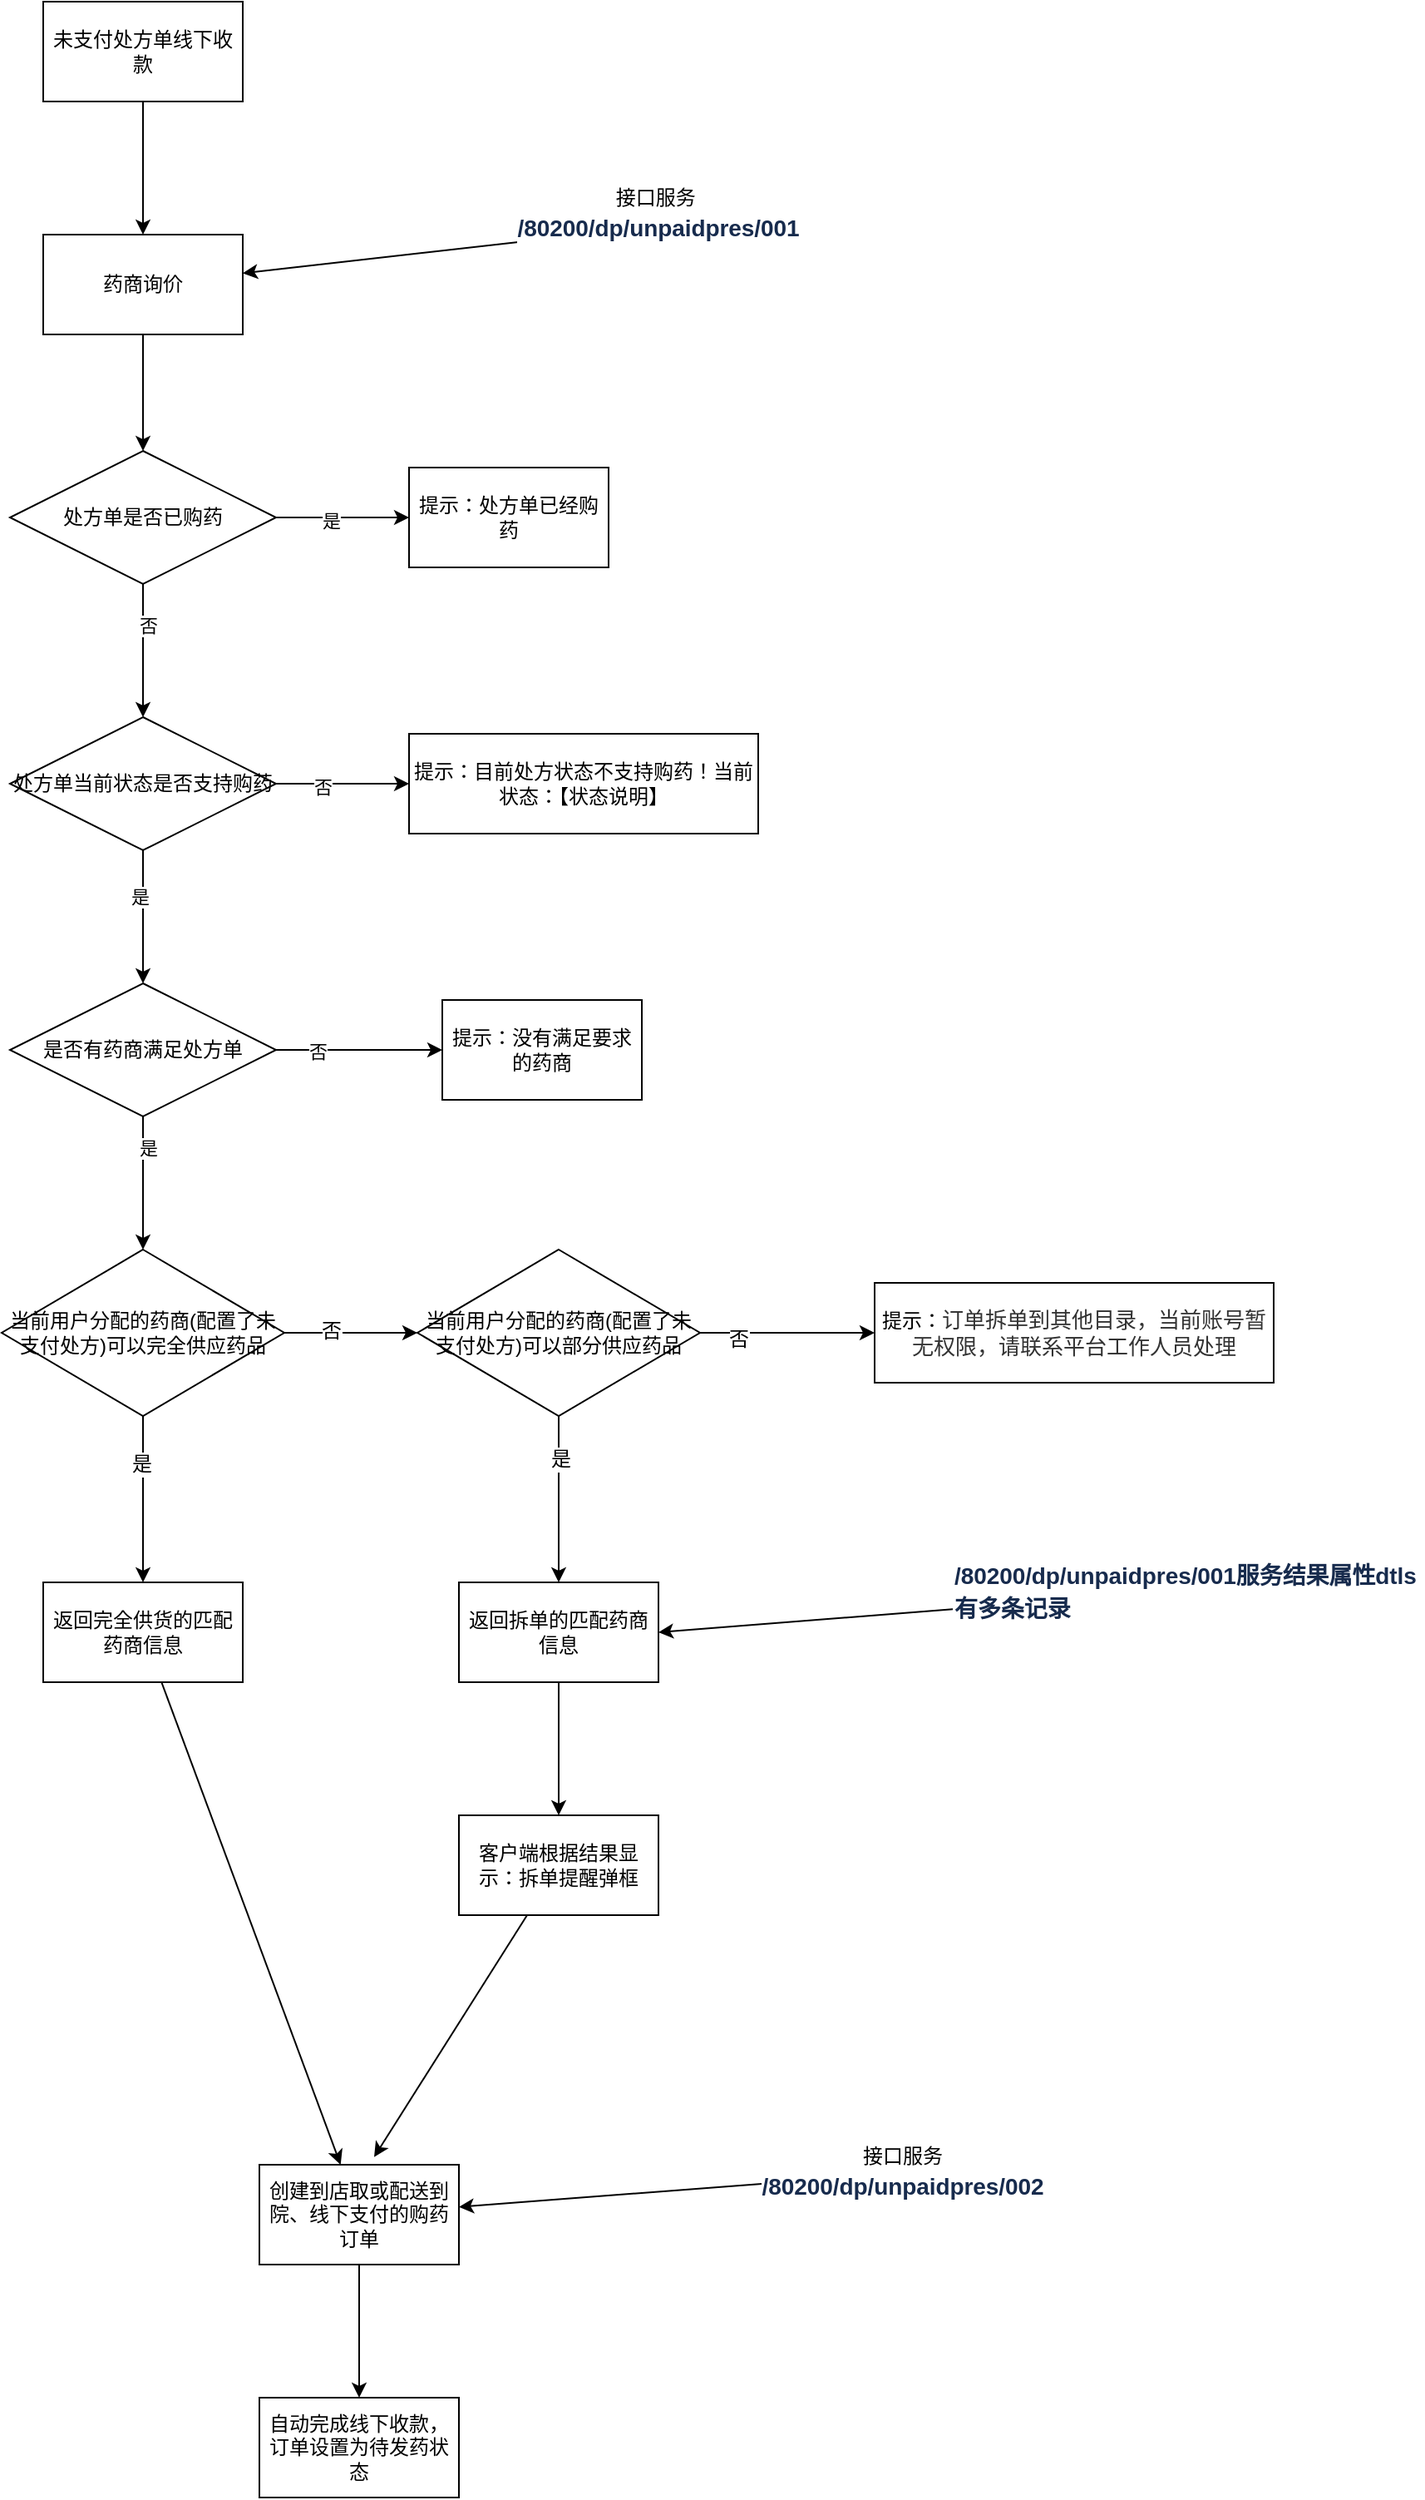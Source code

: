 <mxfile version="18.0.1" type="github">
  <diagram id="U5X_wY7UuPWPyUgZNVQk" name="Page-1">
    <mxGraphModel dx="1422" dy="873" grid="1" gridSize="10" guides="1" tooltips="1" connect="1" arrows="1" fold="1" page="1" pageScale="1" pageWidth="827" pageHeight="1169" math="0" shadow="0">
      <root>
        <mxCell id="0" />
        <mxCell id="1" parent="0" />
        <mxCell id="5" value="" style="edgeStyle=none;html=1;" parent="1" source="2" target="4" edge="1">
          <mxGeometry relative="1" as="geometry" />
        </mxCell>
        <mxCell id="2" value="未支付处方单线下收款" style="rounded=0;whiteSpace=wrap;html=1;" parent="1" vertex="1">
          <mxGeometry x="220" y="110" width="120" height="60" as="geometry" />
        </mxCell>
        <mxCell id="6" value="" style="edgeStyle=none;html=1;fontSize=12;" parent="1" source="3" target="4" edge="1">
          <mxGeometry relative="1" as="geometry" />
        </mxCell>
        <mxCell id="3" value="接口服务&amp;nbsp;&lt;h4 id=&quot;id-3、线下收款药商询价/dp/unpaidpres/001-/r/{yunId}/80200/dp/unpaidpres/001&quot; style=&quot;margin: 0px ; padding: 0px ; color: rgb(23 , 43 , 77) ; font-size: 14px ; line-height: 1.429 ; letter-spacing: -0.003em ; font-family: , &amp;#34;blinkmacsystemfont&amp;#34; , &amp;#34;segoe ui&amp;#34; , &amp;#34;roboto&amp;#34; , &amp;#34;oxygen&amp;#34; , &amp;#34;ubuntu&amp;#34; , &amp;#34;fira sans&amp;#34; , &amp;#34;droid sans&amp;#34; , &amp;#34;helvetica neue&amp;#34; , sans-serif ; text-align: left ; background-color: rgb(255 , 255 , 255)&quot;&gt;&lt;strong&gt;/80200/dp/unpaidpres/001&lt;/strong&gt;&lt;/h4&gt;&lt;div&gt;&lt;strong&gt;&lt;br&gt;&lt;/strong&gt;&lt;/div&gt;" style="text;html=1;strokeColor=none;fillColor=none;align=center;verticalAlign=middle;whiteSpace=wrap;rounded=0;" parent="1" vertex="1">
          <mxGeometry x="560" y="230" width="60" height="30" as="geometry" />
        </mxCell>
        <mxCell id="8" value="" style="edgeStyle=none;html=1;" parent="1" source="4" target="7" edge="1">
          <mxGeometry relative="1" as="geometry" />
        </mxCell>
        <mxCell id="4" value="药商询价" style="whiteSpace=wrap;html=1;rounded=0;" parent="1" vertex="1">
          <mxGeometry x="220" y="250" width="120" height="60" as="geometry" />
        </mxCell>
        <mxCell id="10" value="" style="edgeStyle=none;html=1;" parent="1" source="7" target="9" edge="1">
          <mxGeometry relative="1" as="geometry" />
        </mxCell>
        <mxCell id="11" value="是" style="edgeLabel;html=1;align=center;verticalAlign=middle;resizable=0;points=[];" parent="10" vertex="1" connectable="0">
          <mxGeometry x="-0.183" y="-2" relative="1" as="geometry">
            <mxPoint as="offset" />
          </mxGeometry>
        </mxCell>
        <mxCell id="13" value="" style="edgeStyle=none;html=1;" parent="1" source="7" target="12" edge="1">
          <mxGeometry relative="1" as="geometry" />
        </mxCell>
        <mxCell id="14" value="否&lt;br&gt;" style="edgeLabel;html=1;align=center;verticalAlign=middle;resizable=0;points=[];" parent="13" vertex="1" connectable="0">
          <mxGeometry x="-0.375" y="3" relative="1" as="geometry">
            <mxPoint as="offset" />
          </mxGeometry>
        </mxCell>
        <mxCell id="7" value="处方单是否已购药" style="rhombus;whiteSpace=wrap;html=1;rounded=0;" parent="1" vertex="1">
          <mxGeometry x="200" y="380" width="160" height="80" as="geometry" />
        </mxCell>
        <mxCell id="9" value="提示：处方单已经购药" style="whiteSpace=wrap;html=1;rounded=0;" parent="1" vertex="1">
          <mxGeometry x="440" y="390" width="120" height="60" as="geometry" />
        </mxCell>
        <mxCell id="16" value="" style="edgeStyle=none;html=1;" parent="1" source="12" target="15" edge="1">
          <mxGeometry relative="1" as="geometry" />
        </mxCell>
        <mxCell id="17" value="否" style="edgeLabel;html=1;align=center;verticalAlign=middle;resizable=0;points=[];" parent="16" vertex="1" connectable="0">
          <mxGeometry x="-0.3" y="-2" relative="1" as="geometry">
            <mxPoint as="offset" />
          </mxGeometry>
        </mxCell>
        <mxCell id="19" value="" style="edgeStyle=none;html=1;" parent="1" source="12" target="18" edge="1">
          <mxGeometry relative="1" as="geometry" />
        </mxCell>
        <mxCell id="20" value="是" style="edgeLabel;html=1;align=center;verticalAlign=middle;resizable=0;points=[];" parent="19" vertex="1" connectable="0">
          <mxGeometry x="-0.31" y="-2" relative="1" as="geometry">
            <mxPoint as="offset" />
          </mxGeometry>
        </mxCell>
        <mxCell id="12" value="处方单当前状态是否支持购药" style="rhombus;whiteSpace=wrap;html=1;rounded=0;" parent="1" vertex="1">
          <mxGeometry x="200" y="540" width="160" height="80" as="geometry" />
        </mxCell>
        <mxCell id="15" value="提示：目前处方状态不支持购药！当前状态：【状态说明】" style="whiteSpace=wrap;html=1;rounded=0;" parent="1" vertex="1">
          <mxGeometry x="440" y="550" width="210" height="60" as="geometry" />
        </mxCell>
        <mxCell id="22" value="" style="edgeStyle=none;html=1;" parent="1" source="18" target="21" edge="1">
          <mxGeometry relative="1" as="geometry" />
        </mxCell>
        <mxCell id="23" value="否" style="edgeLabel;html=1;align=center;verticalAlign=middle;resizable=0;points=[];" parent="22" vertex="1" connectable="0">
          <mxGeometry x="-0.5" y="-1" relative="1" as="geometry">
            <mxPoint as="offset" />
          </mxGeometry>
        </mxCell>
        <mxCell id="25" value="" style="edgeStyle=none;html=1;" parent="1" source="18" target="24" edge="1">
          <mxGeometry relative="1" as="geometry" />
        </mxCell>
        <mxCell id="26" value="是" style="edgeLabel;html=1;align=center;verticalAlign=middle;resizable=0;points=[];" parent="25" vertex="1" connectable="0">
          <mxGeometry x="-0.535" y="3" relative="1" as="geometry">
            <mxPoint as="offset" />
          </mxGeometry>
        </mxCell>
        <mxCell id="18" value="是否有药商满足处方单" style="rhombus;whiteSpace=wrap;html=1;rounded=0;" parent="1" vertex="1">
          <mxGeometry x="200" y="700" width="160" height="80" as="geometry" />
        </mxCell>
        <mxCell id="21" value="提示：没有满足要求的药商" style="whiteSpace=wrap;html=1;rounded=0;" parent="1" vertex="1">
          <mxGeometry x="460" y="710" width="120" height="60" as="geometry" />
        </mxCell>
        <mxCell id="28" value="" style="edgeStyle=none;html=1;fontSize=12;" parent="1" source="24" target="27" edge="1">
          <mxGeometry relative="1" as="geometry" />
        </mxCell>
        <mxCell id="29" value="否" style="edgeLabel;html=1;align=center;verticalAlign=middle;resizable=0;points=[];fontSize=12;" parent="28" vertex="1" connectable="0">
          <mxGeometry x="-0.3" y="1" relative="1" as="geometry">
            <mxPoint as="offset" />
          </mxGeometry>
        </mxCell>
        <mxCell id="37" value="" style="edgeStyle=none;html=1;fontSize=12;" parent="1" source="24" target="36" edge="1">
          <mxGeometry relative="1" as="geometry" />
        </mxCell>
        <mxCell id="38" value="是" style="edgeLabel;html=1;align=center;verticalAlign=middle;resizable=0;points=[];fontSize=12;" parent="37" vertex="1" connectable="0">
          <mxGeometry x="-0.416" y="-1" relative="1" as="geometry">
            <mxPoint as="offset" />
          </mxGeometry>
        </mxCell>
        <mxCell id="24" value="当前用户分配的药商(配置了未支付处方)可以完全供应药品" style="rhombus;whiteSpace=wrap;html=1;rounded=0;" parent="1" vertex="1">
          <mxGeometry x="195" y="860" width="170" height="100" as="geometry" />
        </mxCell>
        <mxCell id="34" value="" style="edgeStyle=none;html=1;fontSize=12;" parent="1" source="27" target="33" edge="1">
          <mxGeometry relative="1" as="geometry" />
        </mxCell>
        <mxCell id="35" value="否" style="edgeLabel;html=1;align=center;verticalAlign=middle;resizable=0;points=[];fontSize=12;" parent="34" vertex="1" connectable="0">
          <mxGeometry x="-0.562" y="-4" relative="1" as="geometry">
            <mxPoint as="offset" />
          </mxGeometry>
        </mxCell>
        <mxCell id="40" value="" style="edgeStyle=none;html=1;fontSize=12;" parent="1" source="27" target="39" edge="1">
          <mxGeometry relative="1" as="geometry" />
        </mxCell>
        <mxCell id="41" value="是" style="edgeLabel;html=1;align=center;verticalAlign=middle;resizable=0;points=[];fontSize=12;" parent="40" vertex="1" connectable="0">
          <mxGeometry x="-0.476" y="1" relative="1" as="geometry">
            <mxPoint as="offset" />
          </mxGeometry>
        </mxCell>
        <mxCell id="27" value="当前用户分配的药商(配置了未支付处方)可以部分供应药品" style="rhombus;whiteSpace=wrap;html=1;rounded=0;" parent="1" vertex="1">
          <mxGeometry x="445" y="860" width="170" height="100" as="geometry" />
        </mxCell>
        <mxCell id="33" value="&lt;span style=&quot;background-color: rgb(255 , 255 , 255)&quot;&gt;提示：&lt;span style=&quot;color: rgb(51 , 51 , 51) ; font-size: 13px&quot;&gt;订单拆单到其他目录，当前账号暂无权限，请联系平台工作人员&lt;/span&gt;&lt;span style=&quot;color: rgb(51 , 51 , 51) ; font-size: 13px&quot;&gt;处理&lt;/span&gt;&lt;/span&gt;" style="whiteSpace=wrap;html=1;rounded=0;" parent="1" vertex="1">
          <mxGeometry x="720" y="880" width="240" height="60" as="geometry" />
        </mxCell>
        <mxCell id="48" value="" style="edgeStyle=none;html=1;fontSize=12;" parent="1" source="36" target="47" edge="1">
          <mxGeometry relative="1" as="geometry" />
        </mxCell>
        <mxCell id="36" value="返回完全供货的匹配药商信息" style="whiteSpace=wrap;html=1;rounded=0;" parent="1" vertex="1">
          <mxGeometry x="220" y="1060" width="120" height="60" as="geometry" />
        </mxCell>
        <mxCell id="45" value="" style="edgeStyle=none;html=1;fontSize=12;" parent="1" source="39" target="44" edge="1">
          <mxGeometry relative="1" as="geometry" />
        </mxCell>
        <mxCell id="39" value="返回拆单的匹配药商信息" style="whiteSpace=wrap;html=1;rounded=0;" parent="1" vertex="1">
          <mxGeometry x="470" y="1060" width="120" height="60" as="geometry" />
        </mxCell>
        <mxCell id="43" style="edgeStyle=none;html=1;entryX=1;entryY=0.5;entryDx=0;entryDy=0;fontSize=12;" parent="1" source="42" target="39" edge="1">
          <mxGeometry relative="1" as="geometry" />
        </mxCell>
        <mxCell id="42" value="&lt;h4 id=&quot;id-3、线下收款药商询价/dp/unpaidpres/001-/r/{yunId}/80200/dp/unpaidpres/001&quot; style=&quot;margin: 0px ; padding: 0px ; color: rgb(23 , 43 , 77) ; font-size: 14px ; line-height: 1.429 ; letter-spacing: -0.003em ; text-align: left ; background-color: rgb(255 , 255 , 255)&quot;&gt;&lt;strong&gt;/80200/dp/unpaidpres/001服务结果属性dtls有多条记录&lt;/strong&gt;&lt;/h4&gt;" style="text;html=1;strokeColor=none;fillColor=none;align=center;verticalAlign=middle;whiteSpace=wrap;rounded=0;fontSize=12;" parent="1" vertex="1">
          <mxGeometry x="767" y="1030" width="283" height="70" as="geometry" />
        </mxCell>
        <mxCell id="49" style="edgeStyle=none;html=1;entryX=0.575;entryY=-0.077;entryDx=0;entryDy=0;entryPerimeter=0;fontSize=12;" parent="1" source="44" target="47" edge="1">
          <mxGeometry relative="1" as="geometry" />
        </mxCell>
        <mxCell id="44" value="客户端根据结果显示：拆单提醒弹框" style="whiteSpace=wrap;html=1;rounded=0;" parent="1" vertex="1">
          <mxGeometry x="470" y="1200" width="120" height="60" as="geometry" />
        </mxCell>
        <mxCell id="53" value="" style="edgeStyle=none;html=1;fontSize=12;" parent="1" source="47" target="52" edge="1">
          <mxGeometry relative="1" as="geometry" />
        </mxCell>
        <mxCell id="47" value="创建到店取或配送到院、线下支付的购药订单" style="whiteSpace=wrap;html=1;rounded=0;" parent="1" vertex="1">
          <mxGeometry x="350" y="1410" width="120" height="60" as="geometry" />
        </mxCell>
        <mxCell id="51" style="edgeStyle=none;html=1;fontSize=12;" parent="1" source="50" target="47" edge="1">
          <mxGeometry relative="1" as="geometry" />
        </mxCell>
        <mxCell id="50" value="接口服务&lt;br&gt;&lt;h4 id=&quot;id-4、线下收款创建购药订单/dp/unpaidpres/002-/r/{yunId}/80200/dp/unpaidpres/002&quot; style=&quot;margin: 0px ; padding: 0px ; color: rgb(23 , 43 , 77) ; font-size: 14px ; line-height: 1.429 ; letter-spacing: -0.003em ; font-family: , &amp;#34;blinkmacsystemfont&amp;#34; , &amp;#34;segoe ui&amp;#34; , &amp;#34;roboto&amp;#34; , &amp;#34;oxygen&amp;#34; , &amp;#34;ubuntu&amp;#34; , &amp;#34;fira sans&amp;#34; , &amp;#34;droid sans&amp;#34; , &amp;#34;helvetica neue&amp;#34; , sans-serif ; text-align: left ; background-color: rgb(255 , 255 , 255)&quot;&gt;&lt;strong&gt;/80200/dp/unpaidpres/002&lt;/strong&gt;&lt;/h4&gt;" style="text;html=1;strokeColor=none;fillColor=none;align=center;verticalAlign=middle;whiteSpace=wrap;rounded=0;fontSize=12;" parent="1" vertex="1">
          <mxGeometry x="707" y="1400" width="60" height="30" as="geometry" />
        </mxCell>
        <mxCell id="52" value="自动完成线下收款，&lt;br&gt;订单设置为待发药状态" style="whiteSpace=wrap;html=1;rounded=0;" parent="1" vertex="1">
          <mxGeometry x="350" y="1550" width="120" height="60" as="geometry" />
        </mxCell>
      </root>
    </mxGraphModel>
  </diagram>
</mxfile>
